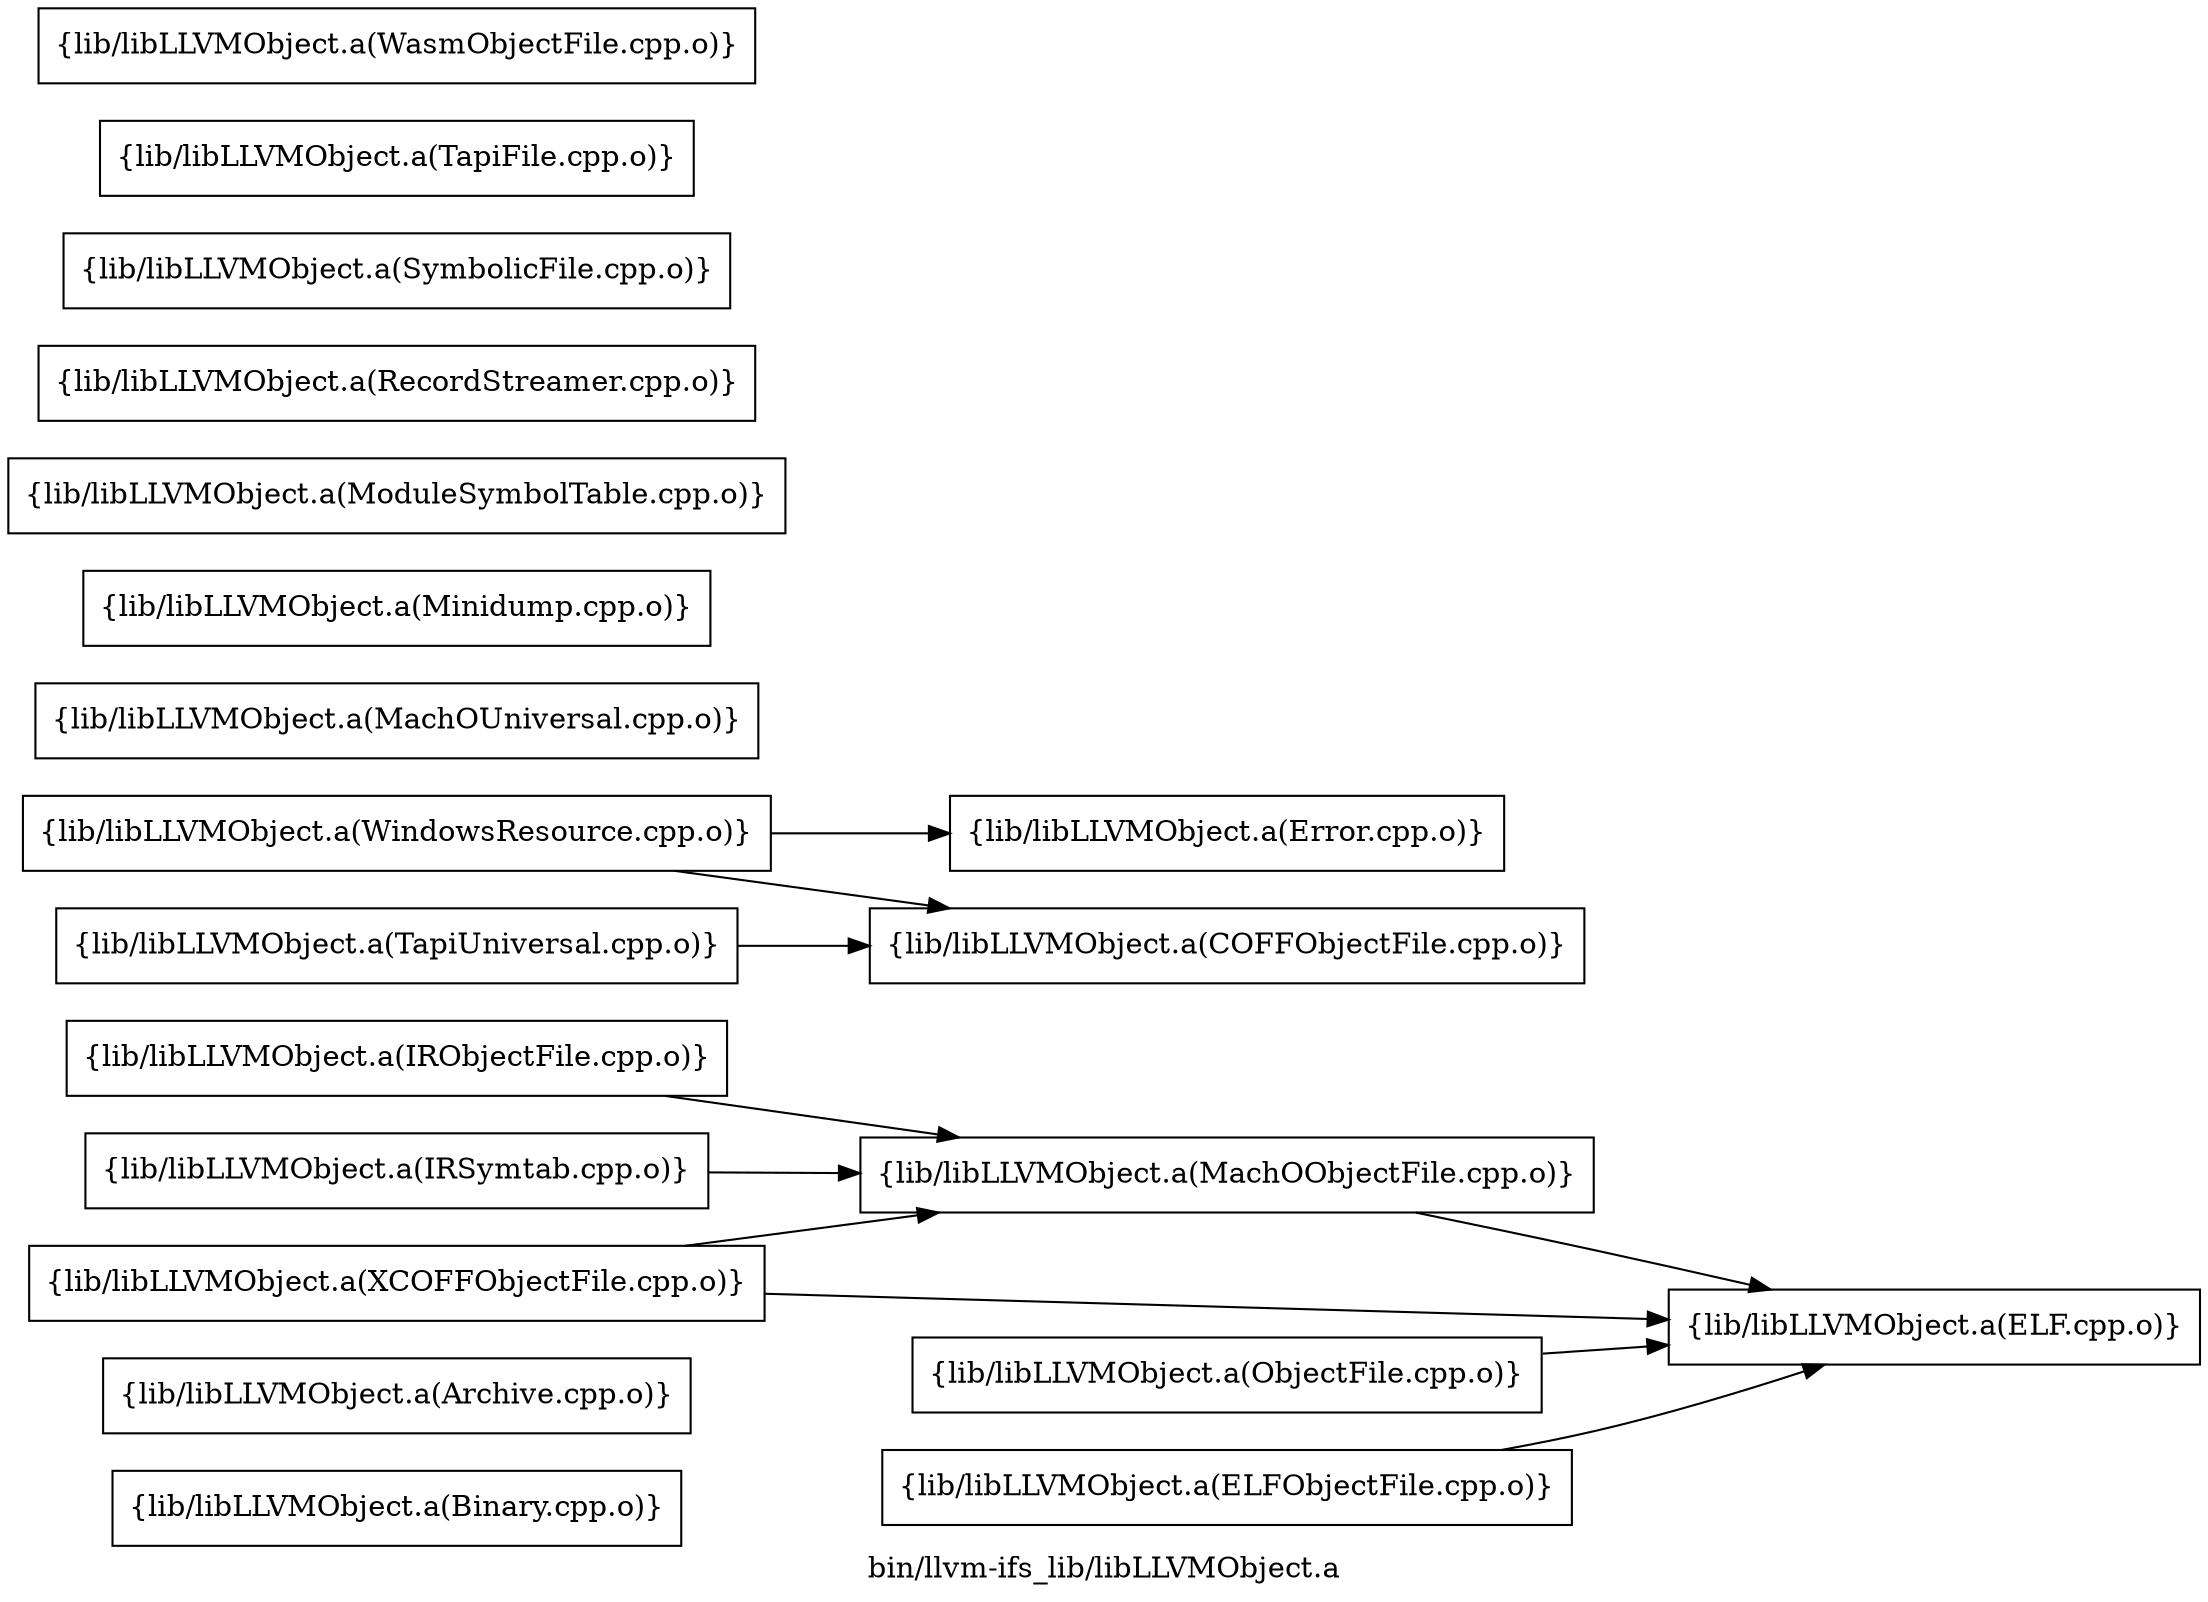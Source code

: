 digraph "bin/llvm-ifs_lib/libLLVMObject.a" {
	label="bin/llvm-ifs_lib/libLLVMObject.a";
	rankdir=LR;

	Node0x55a0f2e4c508 [shape=record,shape=box,group=0,label="{lib/libLLVMObject.a(Binary.cpp.o)}"];
	Node0x55a0f2e4b888 [shape=record,shape=box,group=0,label="{lib/libLLVMObject.a(Archive.cpp.o)}"];
	Node0x55a0f2e4b608 [shape=record,shape=box,group=0,label="{lib/libLLVMObject.a(ELF.cpp.o)}"];
	Node0x55a0f2e45c08 [shape=record,shape=box,group=0,label="{lib/libLLVMObject.a(Error.cpp.o)}"];
	Node0x55a0f2e4aa28 [shape=record,shape=box,group=0,label="{lib/libLLVMObject.a(MachOUniversal.cpp.o)}"];
	Node0x55a0f2e4a2a8 [shape=record,shape=box,group=0,label="{lib/libLLVMObject.a(MachOObjectFile.cpp.o)}"];
	Node0x55a0f2e4a2a8 -> Node0x55a0f2e4b608;
	Node0x55a0f2e4b7e8 [shape=record,shape=box,group=0,label="{lib/libLLVMObject.a(IRObjectFile.cpp.o)}"];
	Node0x55a0f2e4b7e8 -> Node0x55a0f2e4a2a8;
	Node0x55a0f2e4b068 [shape=record,shape=box,group=0,label="{lib/libLLVMObject.a(IRSymtab.cpp.o)}"];
	Node0x55a0f2e4b068 -> Node0x55a0f2e4a2a8;
	Node0x55a0f2e4b478 [shape=record,shape=box,group=0,label="{lib/libLLVMObject.a(Minidump.cpp.o)}"];
	Node0x55a0f2e4d458 [shape=record,shape=box,group=0,label="{lib/libLLVMObject.a(ModuleSymbolTable.cpp.o)}"];
	Node0x55a0f2e4c378 [shape=record,shape=box,group=0,label="{lib/libLLVMObject.a(ObjectFile.cpp.o)}"];
	Node0x55a0f2e4c378 -> Node0x55a0f2e4b608;
	Node0x55a0f2e44498 [shape=record,shape=box,group=0,label="{lib/libLLVMObject.a(ELFObjectFile.cpp.o)}"];
	Node0x55a0f2e44498 -> Node0x55a0f2e4b608;
	Node0x55a0f2e441c8 [shape=record,shape=box,group=0,label="{lib/libLLVMObject.a(COFFObjectFile.cpp.o)}"];
	Node0x55a0f2e43f48 [shape=record,shape=box,group=0,label="{lib/libLLVMObject.a(RecordStreamer.cpp.o)}"];
	Node0x55a0f2e45ac8 [shape=record,shape=box,group=0,label="{lib/libLLVMObject.a(SymbolicFile.cpp.o)}"];
	Node0x55a0f2e493f8 [shape=record,shape=box,group=0,label="{lib/libLLVMObject.a(TapiUniversal.cpp.o)}"];
	Node0x55a0f2e493f8 -> Node0x55a0f2e441c8;
	Node0x55a0f2e48a98 [shape=record,shape=box,group=0,label="{lib/libLLVMObject.a(TapiFile.cpp.o)}"];
	Node0x55a0f2e4d4f8 [shape=record,shape=box,group=0,label="{lib/libLLVMObject.a(WasmObjectFile.cpp.o)}"];
	Node0x55a0f2e4cd28 [shape=record,shape=box,group=0,label="{lib/libLLVMObject.a(WindowsResource.cpp.o)}"];
	Node0x55a0f2e4cd28 -> Node0x55a0f2e45c08;
	Node0x55a0f2e4cd28 -> Node0x55a0f2e441c8;
	Node0x55a0f2e4c5a8 [shape=record,shape=box,group=0,label="{lib/libLLVMObject.a(XCOFFObjectFile.cpp.o)}"];
	Node0x55a0f2e4c5a8 -> Node0x55a0f2e4b608;
	Node0x55a0f2e4c5a8 -> Node0x55a0f2e4a2a8;
}
